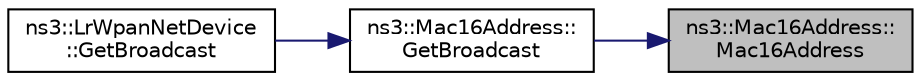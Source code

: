 digraph "ns3::Mac16Address::Mac16Address"
{
 // LATEX_PDF_SIZE
  edge [fontname="Helvetica",fontsize="10",labelfontname="Helvetica",labelfontsize="10"];
  node [fontname="Helvetica",fontsize="10",shape=record];
  rankdir="RL";
  Node1 [label="ns3::Mac16Address::\lMac16Address",height=0.2,width=0.4,color="black", fillcolor="grey75", style="filled", fontcolor="black",tooltip=" "];
  Node1 -> Node2 [dir="back",color="midnightblue",fontsize="10",style="solid",fontname="Helvetica"];
  Node2 [label="ns3::Mac16Address::\lGetBroadcast",height=0.2,width=0.4,color="black", fillcolor="white", style="filled",URL="$classns3_1_1_mac16_address.html#ae204215d25dce9b0bbfda265d8331503",tooltip=" "];
  Node2 -> Node3 [dir="back",color="midnightblue",fontsize="10",style="solid",fontname="Helvetica"];
  Node3 [label="ns3::LrWpanNetDevice\l::GetBroadcast",height=0.2,width=0.4,color="black", fillcolor="white", style="filled",URL="$classns3_1_1_lr_wpan_net_device.html#aa05e515ac92026f87709af99db91fee6",tooltip=" "];
}
